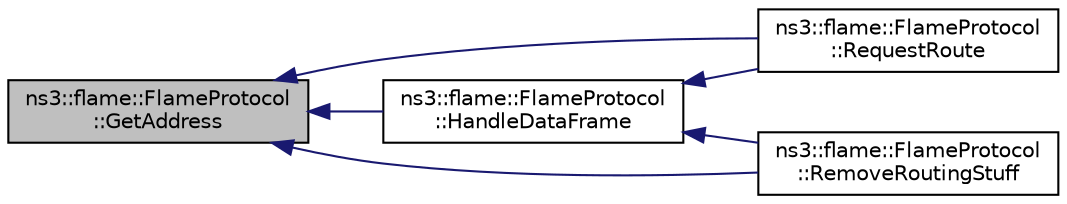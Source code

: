 digraph "ns3::flame::FlameProtocol::GetAddress"
{
  edge [fontname="Helvetica",fontsize="10",labelfontname="Helvetica",labelfontsize="10"];
  node [fontname="Helvetica",fontsize="10",shape=record];
  rankdir="LR";
  Node1 [label="ns3::flame::FlameProtocol\l::GetAddress",height=0.2,width=0.4,color="black", fillcolor="grey75", style="filled", fontcolor="black"];
  Node1 -> Node2 [dir="back",color="midnightblue",fontsize="10",style="solid"];
  Node2 [label="ns3::flame::FlameProtocol\l::RequestRoute",height=0.2,width=0.4,color="black", fillcolor="white", style="filled",URL="$dd/d6a/classns3_1_1flame_1_1FlameProtocol.html#a70087b7d1cd62978882df6599f56bf29",tooltip="Route request, inherited from MeshL2RoutingProtocol. "];
  Node1 -> Node3 [dir="back",color="midnightblue",fontsize="10",style="solid"];
  Node3 [label="ns3::flame::FlameProtocol\l::RemoveRoutingStuff",height=0.2,width=0.4,color="black", fillcolor="white", style="filled",URL="$dd/d6a/classns3_1_1flame_1_1FlameProtocol.html#ad0b9c31eff724dcd0916a1985c351db1",tooltip="Cleanup flame headers! "];
  Node1 -> Node4 [dir="back",color="midnightblue",fontsize="10",style="solid"];
  Node4 [label="ns3::flame::FlameProtocol\l::HandleDataFrame",height=0.2,width=0.4,color="black", fillcolor="white", style="filled",URL="$dd/d6a/classns3_1_1flame_1_1FlameProtocol.html#a72291eec881a8d8e1233695c0d382a52",tooltip="Handles a packet: adds a routing information and drops packets by TTL or Seqno. "];
  Node4 -> Node2 [dir="back",color="midnightblue",fontsize="10",style="solid"];
  Node4 -> Node3 [dir="back",color="midnightblue",fontsize="10",style="solid"];
}
